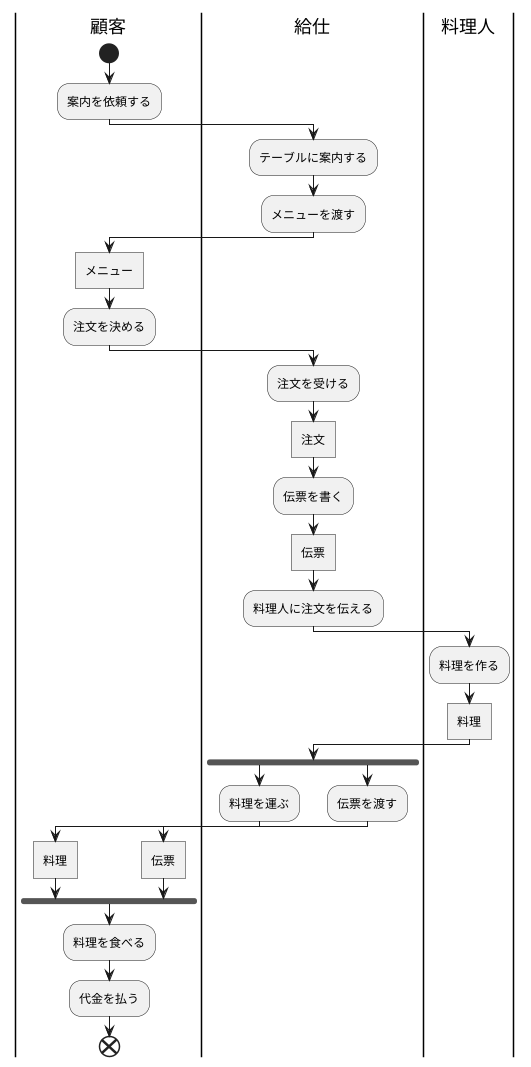 @startuml レストラン
|顧客|
|顧客|
|給仕|
|給仕|
|料理人|
|料理人|
|顧客|
start
:案内を依頼する;
|給仕|
:テーブルに案内する;
:メニューを渡す;
|給仕|
|顧客|
:メニュー]
:注文を決める;
|給仕|
:注文を受ける;
:注文]
:伝票を書く;
:伝票]
:料理人に注文を伝える;
|給仕|
|料理人|
:料理を作る;
:料理]
|給仕|
fork
:料理を運ぶ;
|顧客|
:料理]

|給仕|
fork again
:伝票を渡す;
|顧客|
:伝票]
end fork
:料理を食べる;
:代金を払う;
end
@enduml